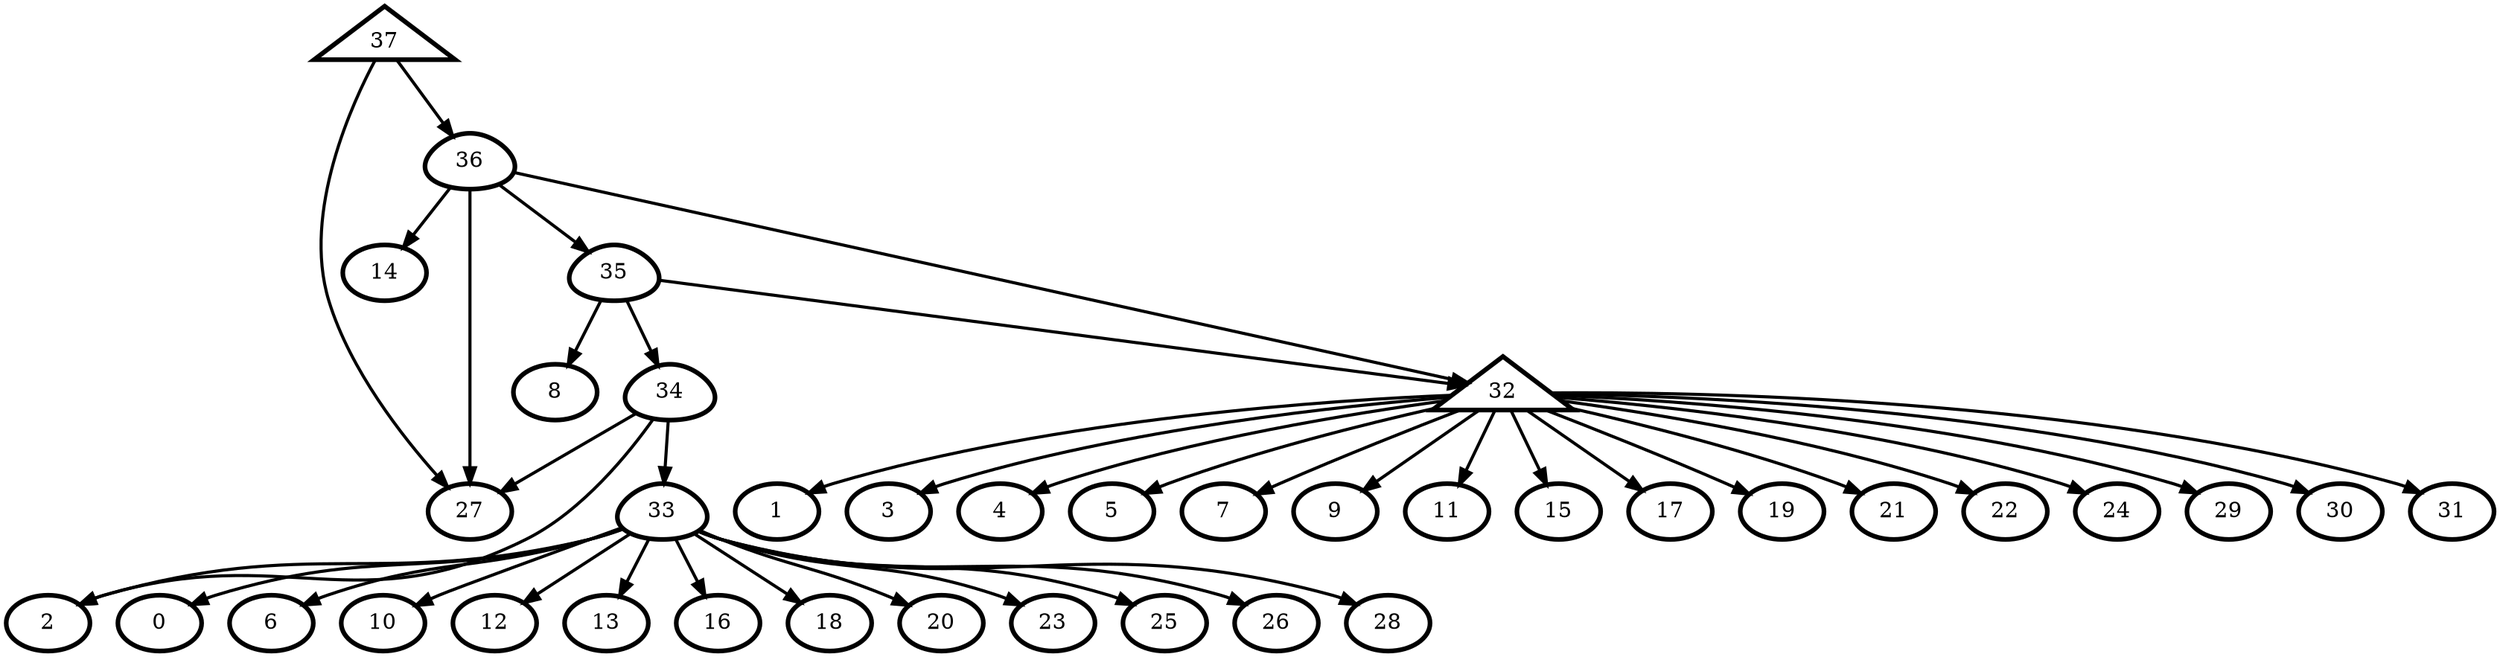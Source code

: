 digraph G {
    0 [penwidth=3,label="0"]
    1 [penwidth=3,label="1"]
    2 [penwidth=3,label="2"]
    3 [penwidth=3,label="3"]
    4 [penwidth=3,label="4"]
    5 [penwidth=3,label="5"]
    6 [penwidth=3,label="6"]
    7 [penwidth=3,label="7"]
    8 [penwidth=3,label="8"]
    9 [penwidth=3,label="9"]
    10 [penwidth=3,label="10"]
    11 [penwidth=3,label="11"]
    12 [penwidth=3,label="12"]
    13 [penwidth=3,label="13"]
    14 [penwidth=3,label="14"]
    15 [penwidth=3,label="15"]
    16 [penwidth=3,label="16"]
    17 [penwidth=3,label="17"]
    18 [penwidth=3,label="18"]
    19 [penwidth=3,label="19"]
    20 [penwidth=3,label="20"]
    21 [penwidth=3,label="21"]
    22 [penwidth=3,label="22"]
    23 [penwidth=3,label="23"]
    24 [penwidth=3,label="24"]
    25 [penwidth=3,label="25"]
    26 [penwidth=3,label="26"]
    27 [penwidth=3,label="27"]
    28 [penwidth=3,label="28"]
    29 [penwidth=3,label="29"]
    30 [penwidth=3,label="30"]
    31 [penwidth=3,label="31"]
    32 [penwidth=3,label="33",shape = "egg"]
    33 [penwidth=3,label="34",shape = "egg"]
    34 [penwidth=3,label="35",shape = "egg"]
    35 [penwidth=3,label="36",shape = "egg"]
    36 [penwidth=3,label="32",shape = "triangle"]
    37 [penwidth=3,label="37",shape = "triangle"]

    36 -> 17 [penwidth=2]
    36 -> 29 [penwidth=2]
    36 -> 22 [penwidth=2]
    36 -> 24 [penwidth=2]
    36 -> 31 [penwidth=2]
    36 -> 11 [penwidth=2]
    36 -> 30 [penwidth=2]
    36 -> 1 [penwidth=2]
    36 -> 4 [penwidth=2]
    36 -> 21 [penwidth=2]
    36 -> 5 [penwidth=2]
    36 -> 7 [penwidth=2]
    36 -> 3 [penwidth=2]
    36 -> 15 [penwidth=2]
    36 -> 9 [penwidth=2]
    36 -> 19 [penwidth=2]
    32 -> 12 [penwidth=2]
    32 -> 13 [penwidth=2]
    32 -> 2 [penwidth=2]
    32 -> 10 [penwidth=2]
    32 -> 18 [penwidth=2]
    32 -> 26 [penwidth=2]
    32 -> 16 [penwidth=2]
    32 -> 28 [penwidth=2]
    32 -> 6 [penwidth=2]
    32 -> 23 [penwidth=2]
    32 -> 0 [penwidth=2]
    32 -> 20 [penwidth=2]
    32 -> 25 [penwidth=2]
    33 -> 2 [penwidth=2]
    33 -> 27 [penwidth=2]
    33 -> 32 [penwidth=2]
    34 -> 33 [penwidth=2]
    34 -> 8 [penwidth=2]
    34 -> 36 [penwidth=2]
    35 -> 36 [penwidth=2]
    35 -> 27 [penwidth=2]
    35 -> 34 [penwidth=2]
    35 -> 14 [penwidth=2]
    37 -> 27 [penwidth=2]
    37 -> 35 [penwidth=2]
}